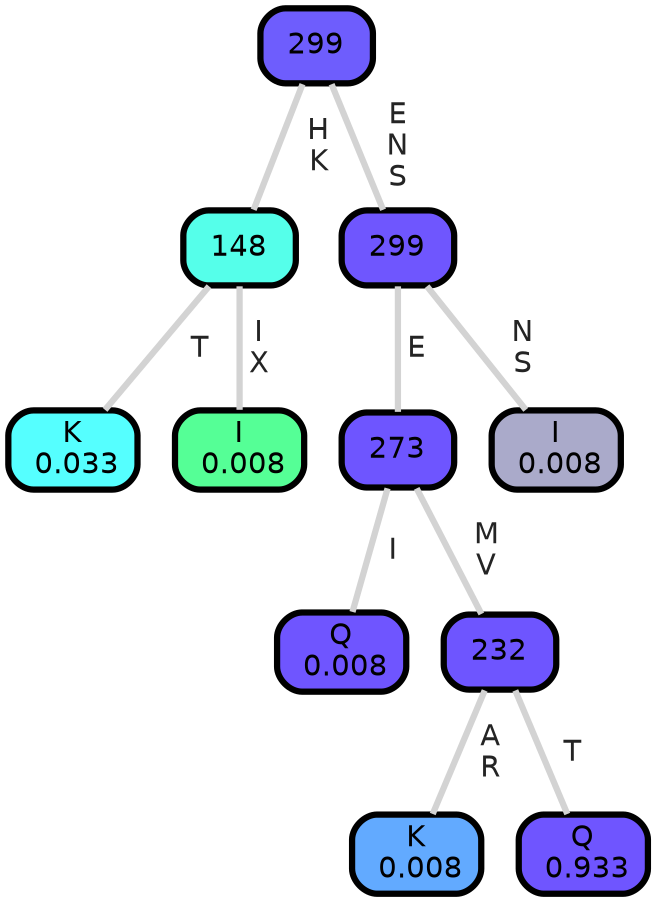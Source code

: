 graph Tree {
node [shape=box, style="filled, rounded",color="black",penwidth="3",fontcolor="black",                 fontname=helvetica] ;
graph [ranksep="0 equally", splines=straight,                 bgcolor=transparent, dpi=200] ;
edge [fontname=helvetica, fontweight=bold,fontcolor=grey14,color=lightgray] ;
0 [label="K
 0.033", fillcolor="#55ffff"] ;
1 [label="148", fillcolor="#55ffea"] ;
2 [label="I
 0.008", fillcolor="#55ff96"] ;
3 [label="299", fillcolor="#6e5dfd"] ;
4 [label="Q
 0.008", fillcolor="#6f55ff"] ;
5 [label="273", fillcolor="#6e55ff"] ;
6 [label="K
 0.008", fillcolor="#62aaff"] ;
7 [label="232", fillcolor="#6e55ff"] ;
8 [label="Q
 0.933", fillcolor="#6f55ff"] ;
9 [label="299", fillcolor="#6f56fe"] ;
10 [label="I
 0.008", fillcolor="#aaaaca"] ;
1 -- 0 [label=" T",penwidth=3] ;
1 -- 2 [label=" I\n X",penwidth=3] ;
3 -- 1 [label=" H\n K",penwidth=3] ;
3 -- 9 [label=" E\n N\n S",penwidth=3] ;
5 -- 4 [label=" I",penwidth=3] ;
5 -- 7 [label=" M\n V",penwidth=3] ;
7 -- 6 [label=" A\n R",penwidth=3] ;
7 -- 8 [label=" T",penwidth=3] ;
9 -- 5 [label=" E",penwidth=3] ;
9 -- 10 [label=" N\n S",penwidth=3] ;
{rank = same;}}
